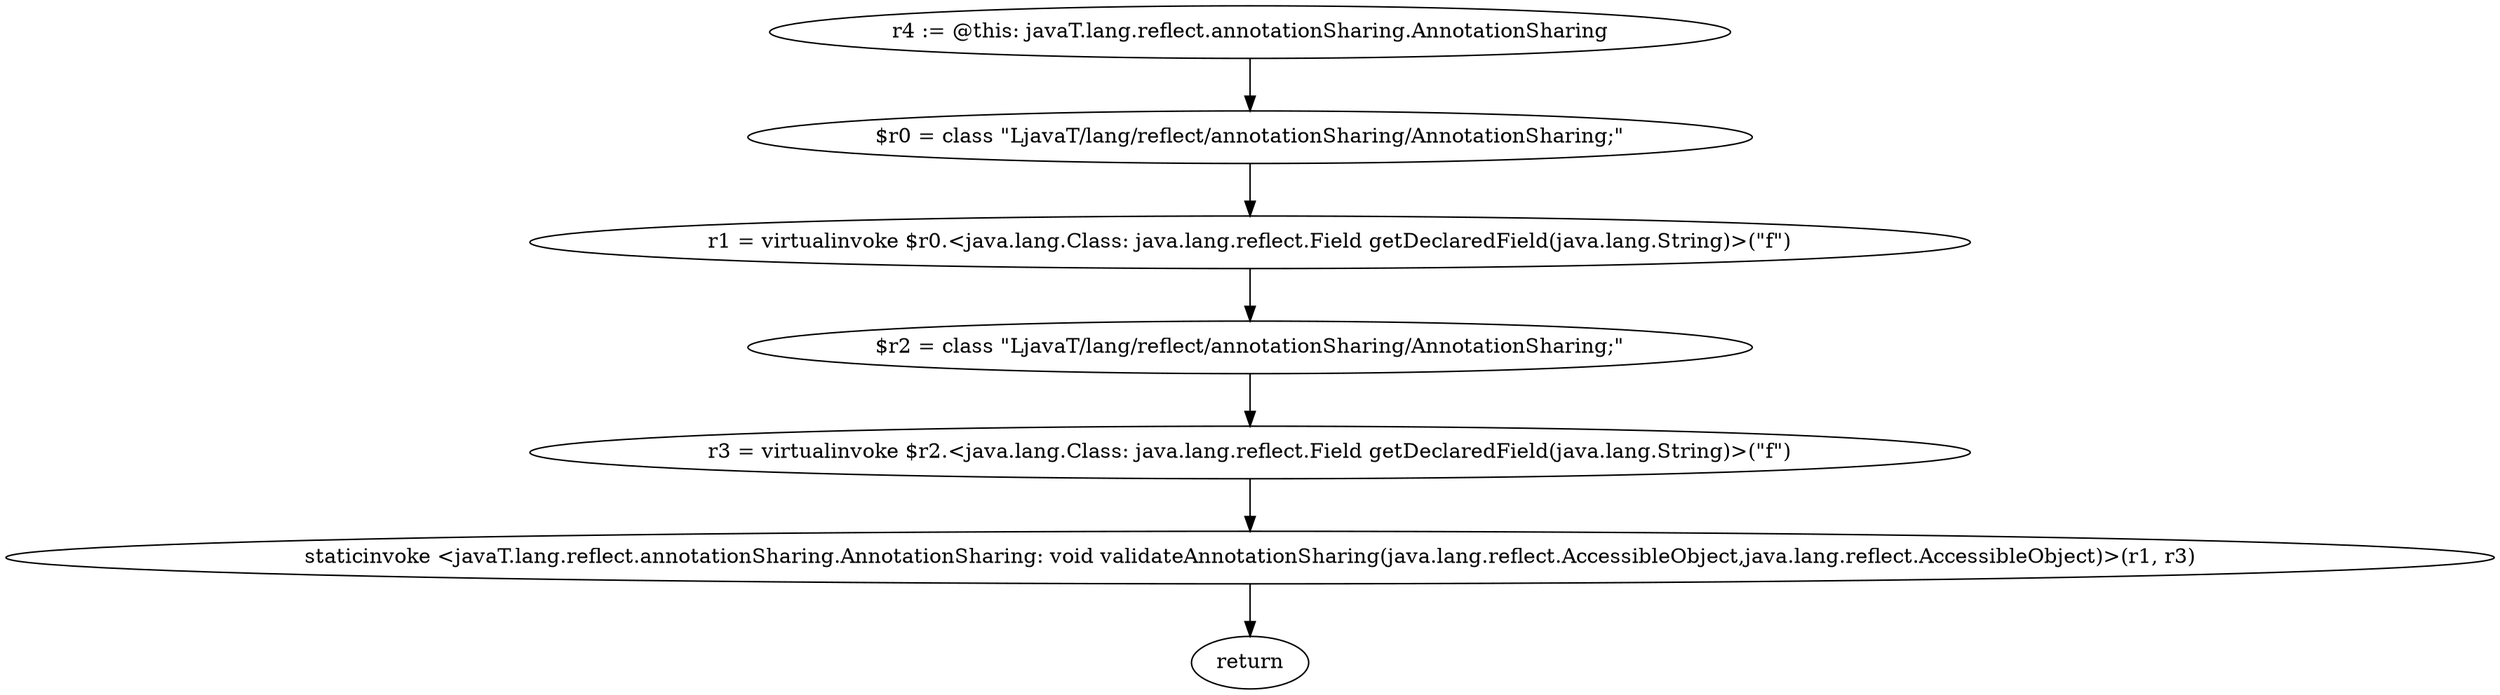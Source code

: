 digraph "unitGraph" {
    "r4 := @this: javaT.lang.reflect.annotationSharing.AnnotationSharing"
    "$r0 = class \"LjavaT/lang/reflect/annotationSharing/AnnotationSharing;\""
    "r1 = virtualinvoke $r0.<java.lang.Class: java.lang.reflect.Field getDeclaredField(java.lang.String)>(\"f\")"
    "$r2 = class \"LjavaT/lang/reflect/annotationSharing/AnnotationSharing;\""
    "r3 = virtualinvoke $r2.<java.lang.Class: java.lang.reflect.Field getDeclaredField(java.lang.String)>(\"f\")"
    "staticinvoke <javaT.lang.reflect.annotationSharing.AnnotationSharing: void validateAnnotationSharing(java.lang.reflect.AccessibleObject,java.lang.reflect.AccessibleObject)>(r1, r3)"
    "return"
    "r4 := @this: javaT.lang.reflect.annotationSharing.AnnotationSharing"->"$r0 = class \"LjavaT/lang/reflect/annotationSharing/AnnotationSharing;\"";
    "$r0 = class \"LjavaT/lang/reflect/annotationSharing/AnnotationSharing;\""->"r1 = virtualinvoke $r0.<java.lang.Class: java.lang.reflect.Field getDeclaredField(java.lang.String)>(\"f\")";
    "r1 = virtualinvoke $r0.<java.lang.Class: java.lang.reflect.Field getDeclaredField(java.lang.String)>(\"f\")"->"$r2 = class \"LjavaT/lang/reflect/annotationSharing/AnnotationSharing;\"";
    "$r2 = class \"LjavaT/lang/reflect/annotationSharing/AnnotationSharing;\""->"r3 = virtualinvoke $r2.<java.lang.Class: java.lang.reflect.Field getDeclaredField(java.lang.String)>(\"f\")";
    "r3 = virtualinvoke $r2.<java.lang.Class: java.lang.reflect.Field getDeclaredField(java.lang.String)>(\"f\")"->"staticinvoke <javaT.lang.reflect.annotationSharing.AnnotationSharing: void validateAnnotationSharing(java.lang.reflect.AccessibleObject,java.lang.reflect.AccessibleObject)>(r1, r3)";
    "staticinvoke <javaT.lang.reflect.annotationSharing.AnnotationSharing: void validateAnnotationSharing(java.lang.reflect.AccessibleObject,java.lang.reflect.AccessibleObject)>(r1, r3)"->"return";
}
